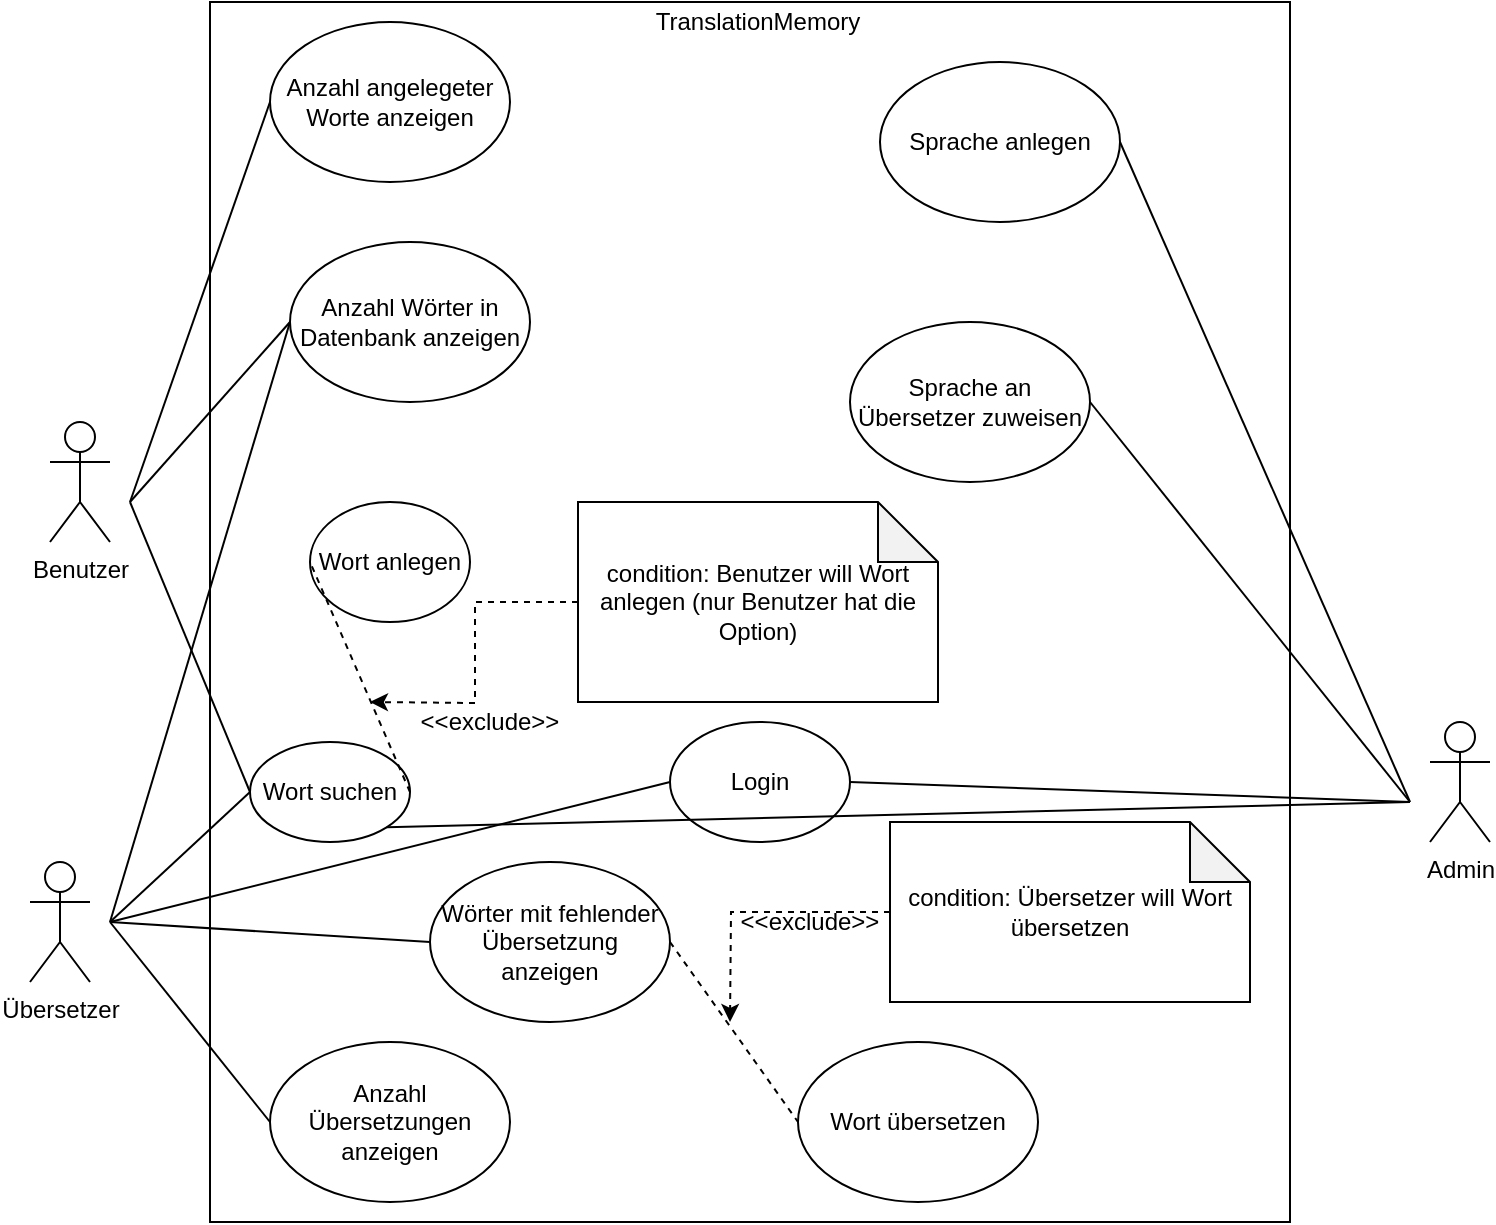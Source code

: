<mxfile version="14.1.8" type="device"><diagram id="Oza116s7Iuv2HpW1juaN" name="Seite-1"><mxGraphModel dx="1106" dy="803" grid="1" gridSize="10" guides="1" tooltips="1" connect="1" arrows="1" fold="1" page="1" pageScale="1" pageWidth="827" pageHeight="1169" math="0" shadow="0"><root><mxCell id="0"/><mxCell id="1" parent="0"/><mxCell id="PYSeyG0H7-ZORnlUaWt3-1" value="" style="rounded=0;whiteSpace=wrap;html=1;" parent="1" vertex="1"><mxGeometry x="140" y="30" width="540" height="610" as="geometry"/></mxCell><mxCell id="PYSeyG0H7-ZORnlUaWt3-2" value="Benutzer" style="shape=umlActor;verticalLabelPosition=bottom;verticalAlign=top;html=1;outlineConnect=0;" parent="1" vertex="1"><mxGeometry x="60" y="240" width="30" height="60" as="geometry"/></mxCell><mxCell id="PYSeyG0H7-ZORnlUaWt3-3" value="Übersetzer" style="shape=umlActor;verticalLabelPosition=bottom;verticalAlign=top;html=1;outlineConnect=0;" parent="1" vertex="1"><mxGeometry x="50" y="460" width="30" height="60" as="geometry"/></mxCell><mxCell id="PYSeyG0H7-ZORnlUaWt3-4" value="Admin" style="shape=umlActor;verticalLabelPosition=bottom;verticalAlign=top;html=1;outlineConnect=0;" parent="1" vertex="1"><mxGeometry x="750" y="390" width="30" height="60" as="geometry"/></mxCell><mxCell id="PYSeyG0H7-ZORnlUaWt3-6" value="TranslationMemory" style="text;html=1;strokeColor=none;fillColor=none;align=center;verticalAlign=middle;whiteSpace=wrap;rounded=0;" parent="1" vertex="1"><mxGeometry x="394" y="30" width="40" height="20" as="geometry"/></mxCell><mxCell id="PYSeyG0H7-ZORnlUaWt3-7" value="Wort suchen" style="ellipse;whiteSpace=wrap;html=1;" parent="1" vertex="1"><mxGeometry x="160" y="400" width="80" height="50" as="geometry"/></mxCell><mxCell id="PYSeyG0H7-ZORnlUaWt3-8" value="Anzahl angelegeter Worte anzeigen" style="ellipse;whiteSpace=wrap;html=1;" parent="1" vertex="1"><mxGeometry x="170" y="40" width="120" height="80" as="geometry"/></mxCell><mxCell id="PYSeyG0H7-ZORnlUaWt3-10" value="Anzahl Wörter in Datenbank anzeigen" style="ellipse;whiteSpace=wrap;html=1;" parent="1" vertex="1"><mxGeometry x="180" y="150" width="120" height="80" as="geometry"/></mxCell><mxCell id="PYSeyG0H7-ZORnlUaWt3-11" value="Wörter mit fehlender Übersetzung anzeigen" style="ellipse;whiteSpace=wrap;html=1;" parent="1" vertex="1"><mxGeometry x="250" y="460" width="120" height="80" as="geometry"/></mxCell><mxCell id="PYSeyG0H7-ZORnlUaWt3-12" value="Anzahl Übersetzungen anzeigen" style="ellipse;whiteSpace=wrap;html=1;" parent="1" vertex="1"><mxGeometry x="170" y="550" width="120" height="80" as="geometry"/></mxCell><mxCell id="PYSeyG0H7-ZORnlUaWt3-15" value="" style="endArrow=none;html=1;entryX=0;entryY=0.5;entryDx=0;entryDy=0;" parent="1" target="PYSeyG0H7-ZORnlUaWt3-8" edge="1"><mxGeometry width="50" height="50" relative="1" as="geometry"><mxPoint x="100" y="280" as="sourcePoint"/><mxPoint x="150" y="230" as="targetPoint"/></mxGeometry></mxCell><mxCell id="PYSeyG0H7-ZORnlUaWt3-18" value="" style="endArrow=none;html=1;entryX=0;entryY=0.5;entryDx=0;entryDy=0;" parent="1" target="PYSeyG0H7-ZORnlUaWt3-10" edge="1"><mxGeometry width="50" height="50" relative="1" as="geometry"><mxPoint x="100" y="280" as="sourcePoint"/><mxPoint x="320" y="280" as="targetPoint"/></mxGeometry></mxCell><mxCell id="PYSeyG0H7-ZORnlUaWt3-19" value="" style="endArrow=none;html=1;entryX=0;entryY=0.5;entryDx=0;entryDy=0;" parent="1" target="PYSeyG0H7-ZORnlUaWt3-7" edge="1"><mxGeometry width="50" height="50" relative="1" as="geometry"><mxPoint x="100" y="280" as="sourcePoint"/><mxPoint x="220" y="390" as="targetPoint"/></mxGeometry></mxCell><mxCell id="PYSeyG0H7-ZORnlUaWt3-20" value="" style="endArrow=none;html=1;entryX=0;entryY=0.5;entryDx=0;entryDy=0;" parent="1" target="PYSeyG0H7-ZORnlUaWt3-10" edge="1"><mxGeometry width="50" height="50" relative="1" as="geometry"><mxPoint x="90" y="490" as="sourcePoint"/><mxPoint x="320" y="280" as="targetPoint"/></mxGeometry></mxCell><mxCell id="PYSeyG0H7-ZORnlUaWt3-22" value="" style="endArrow=none;html=1;entryX=0;entryY=0.5;entryDx=0;entryDy=0;" parent="1" target="PYSeyG0H7-ZORnlUaWt3-12" edge="1"><mxGeometry width="50" height="50" relative="1" as="geometry"><mxPoint x="90" y="490" as="sourcePoint"/><mxPoint x="200" y="570" as="targetPoint"/></mxGeometry></mxCell><mxCell id="PYSeyG0H7-ZORnlUaWt3-23" value="" style="endArrow=none;html=1;entryX=0;entryY=0.5;entryDx=0;entryDy=0;" parent="1" target="PYSeyG0H7-ZORnlUaWt3-11" edge="1"><mxGeometry width="50" height="50" relative="1" as="geometry"><mxPoint x="90" y="490" as="sourcePoint"/><mxPoint x="250" y="470" as="targetPoint"/></mxGeometry></mxCell><mxCell id="PYSeyG0H7-ZORnlUaWt3-24" value="" style="endArrow=none;html=1;entryX=0;entryY=0.5;entryDx=0;entryDy=0;" parent="1" target="PYSeyG0H7-ZORnlUaWt3-7" edge="1"><mxGeometry width="50" height="50" relative="1" as="geometry"><mxPoint x="90" y="490" as="sourcePoint"/><mxPoint x="230" y="400" as="targetPoint"/></mxGeometry></mxCell><mxCell id="PYSeyG0H7-ZORnlUaWt3-25" value="Login" style="ellipse;whiteSpace=wrap;html=1;" parent="1" vertex="1"><mxGeometry x="370" y="390" width="90" height="60" as="geometry"/></mxCell><mxCell id="PYSeyG0H7-ZORnlUaWt3-26" value="" style="endArrow=none;html=1;entryX=0;entryY=0.5;entryDx=0;entryDy=0;" parent="1" target="PYSeyG0H7-ZORnlUaWt3-25" edge="1"><mxGeometry width="50" height="50" relative="1" as="geometry"><mxPoint x="90" y="490" as="sourcePoint"/><mxPoint x="340" y="460" as="targetPoint"/></mxGeometry></mxCell><mxCell id="PYSeyG0H7-ZORnlUaWt3-27" value="" style="endArrow=none;html=1;exitX=1;exitY=0.5;exitDx=0;exitDy=0;" parent="1" source="PYSeyG0H7-ZORnlUaWt3-25" edge="1"><mxGeometry width="50" height="50" relative="1" as="geometry"><mxPoint x="570" y="470" as="sourcePoint"/><mxPoint x="740" y="430" as="targetPoint"/></mxGeometry></mxCell><mxCell id="PYSeyG0H7-ZORnlUaWt3-28" value="Sprache anlegen" style="ellipse;whiteSpace=wrap;html=1;" parent="1" vertex="1"><mxGeometry x="475" y="60" width="120" height="80" as="geometry"/></mxCell><mxCell id="PYSeyG0H7-ZORnlUaWt3-29" value="" style="endArrow=none;html=1;entryX=1;entryY=0.5;entryDx=0;entryDy=0;" parent="1" target="PYSeyG0H7-ZORnlUaWt3-28" edge="1"><mxGeometry width="50" height="50" relative="1" as="geometry"><mxPoint x="740" y="430" as="sourcePoint"/><mxPoint x="440" y="340" as="targetPoint"/></mxGeometry></mxCell><mxCell id="PYSeyG0H7-ZORnlUaWt3-30" value="Sprache an Übersetzer zuweisen" style="ellipse;whiteSpace=wrap;html=1;" parent="1" vertex="1"><mxGeometry x="460" y="190" width="120" height="80" as="geometry"/></mxCell><mxCell id="PYSeyG0H7-ZORnlUaWt3-31" value="" style="endArrow=none;html=1;entryX=1;entryY=0.5;entryDx=0;entryDy=0;" parent="1" target="PYSeyG0H7-ZORnlUaWt3-30" edge="1"><mxGeometry width="50" height="50" relative="1" as="geometry"><mxPoint x="740" y="430" as="sourcePoint"/><mxPoint x="440" y="340" as="targetPoint"/></mxGeometry></mxCell><mxCell id="PYSeyG0H7-ZORnlUaWt3-33" value="Wort anlegen" style="ellipse;whiteSpace=wrap;html=1;" parent="1" vertex="1"><mxGeometry x="190" y="280" width="80" height="60" as="geometry"/></mxCell><mxCell id="PYSeyG0H7-ZORnlUaWt3-34" value="" style="endArrow=none;dashed=1;html=1;exitX=1;exitY=0.5;exitDx=0;exitDy=0;entryX=0;entryY=0.5;entryDx=0;entryDy=0;" parent="1" source="PYSeyG0H7-ZORnlUaWt3-7" target="PYSeyG0H7-ZORnlUaWt3-33" edge="1"><mxGeometry width="50" height="50" relative="1" as="geometry"><mxPoint x="410" y="380" as="sourcePoint"/><mxPoint x="460" y="330" as="targetPoint"/><Array as="points"/></mxGeometry></mxCell><mxCell id="PYSeyG0H7-ZORnlUaWt3-36" style="edgeStyle=orthogonalEdgeStyle;rounded=0;orthogonalLoop=1;jettySize=auto;html=1;exitX=0;exitY=0.5;exitDx=0;exitDy=0;exitPerimeter=0;jumpStyle=gap;dashed=1;" parent="1" source="PYSeyG0H7-ZORnlUaWt3-35" edge="1"><mxGeometry relative="1" as="geometry"><mxPoint x="220" y="380" as="targetPoint"/></mxGeometry></mxCell><mxCell id="PYSeyG0H7-ZORnlUaWt3-35" value="condition: Benutzer will Wort anlegen (nur Benutzer hat die Option)" style="shape=note;whiteSpace=wrap;html=1;backgroundOutline=1;darkOpacity=0.05;" parent="1" vertex="1"><mxGeometry x="324" y="280" width="180" height="100" as="geometry"/></mxCell><mxCell id="PYSeyG0H7-ZORnlUaWt3-37" value="" style="endArrow=none;html=1;exitX=1;exitY=1;exitDx=0;exitDy=0;" parent="1" source="PYSeyG0H7-ZORnlUaWt3-7" edge="1"><mxGeometry width="50" height="50" relative="1" as="geometry"><mxPoint x="500" y="440" as="sourcePoint"/><mxPoint x="740" y="430" as="targetPoint"/></mxGeometry></mxCell><mxCell id="PYSeyG0H7-ZORnlUaWt3-38" value="&amp;lt;&amp;lt;exclude&amp;gt;&amp;gt;" style="text;html=1;strokeColor=none;fillColor=none;align=center;verticalAlign=middle;whiteSpace=wrap;rounded=0;" parent="1" vertex="1"><mxGeometry x="260" y="380" width="40" height="20" as="geometry"/></mxCell><mxCell id="qc9CJkX7kP2oaU_YGDUi-1" value="Wort übersetzen" style="ellipse;whiteSpace=wrap;html=1;" parent="1" vertex="1"><mxGeometry x="434" y="550" width="120" height="80" as="geometry"/></mxCell><mxCell id="qc9CJkX7kP2oaU_YGDUi-4" style="edgeStyle=orthogonalEdgeStyle;rounded=0;orthogonalLoop=1;jettySize=auto;html=1;exitX=0;exitY=0.5;exitDx=0;exitDy=0;exitPerimeter=0;dashed=1;" parent="1" source="qc9CJkX7kP2oaU_YGDUi-2" edge="1"><mxGeometry relative="1" as="geometry"><mxPoint x="400" y="540" as="targetPoint"/></mxGeometry></mxCell><mxCell id="qc9CJkX7kP2oaU_YGDUi-2" value="condition: Übersetzer will Wort übersetzen" style="shape=note;whiteSpace=wrap;html=1;backgroundOutline=1;darkOpacity=0.05;" parent="1" vertex="1"><mxGeometry x="480" y="440" width="180" height="90" as="geometry"/></mxCell><mxCell id="qc9CJkX7kP2oaU_YGDUi-3" value="" style="endArrow=none;dashed=1;html=1;exitX=1;exitY=0.5;exitDx=0;exitDy=0;entryX=0;entryY=0.5;entryDx=0;entryDy=0;" parent="1" source="PYSeyG0H7-ZORnlUaWt3-11" target="qc9CJkX7kP2oaU_YGDUi-1" edge="1"><mxGeometry width="50" height="50" relative="1" as="geometry"><mxPoint x="390" y="430" as="sourcePoint"/><mxPoint x="440" y="380" as="targetPoint"/></mxGeometry></mxCell><mxCell id="qc9CJkX7kP2oaU_YGDUi-5" value="&amp;lt;&amp;lt;exclude&amp;gt;&amp;gt;" style="text;html=1;strokeColor=none;fillColor=none;align=center;verticalAlign=middle;whiteSpace=wrap;rounded=0;" parent="1" vertex="1"><mxGeometry x="420" y="480" width="40" height="20" as="geometry"/></mxCell></root></mxGraphModel></diagram></mxfile>